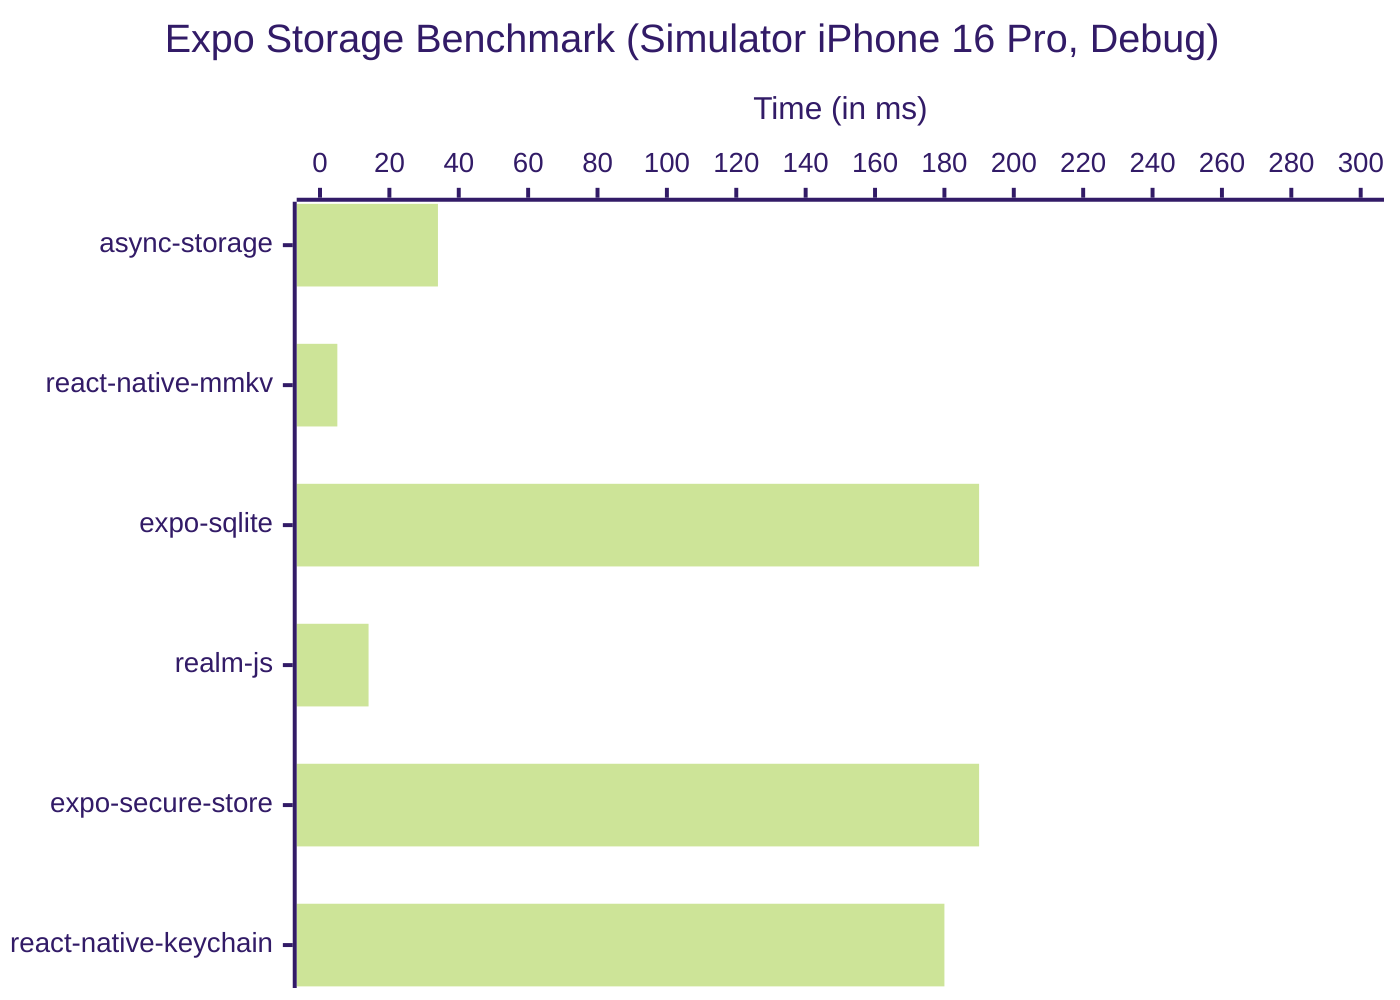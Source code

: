 ---
config:
  theme: forest
---
xychart-beta horizontal
    title "Expo Storage Benchmark (Simulator iPhone 16 Pro, Debug)"
    x-axis ["async-storage", "react-native-mmkv", "expo-sqlite", "realm-js", "expo-secure-store", "react-native-keychain"]
    y-axis "Time (in ms)" 0 --> 300
    bar [34, 5, 190, 14, 190, 180]